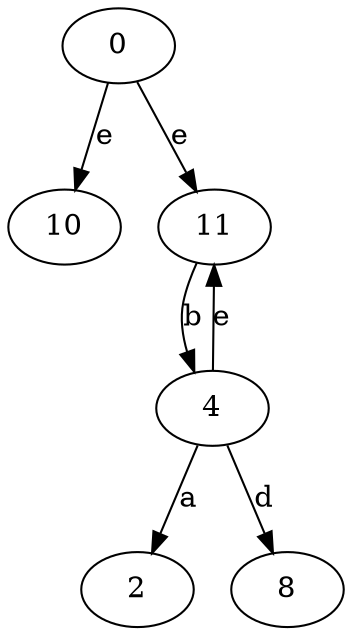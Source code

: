 strict digraph  {
0;
2;
4;
8;
10;
11;
0 -> 10  [label=e];
0 -> 11  [label=e];
4 -> 2  [label=a];
4 -> 8  [label=d];
4 -> 11  [label=e];
11 -> 4  [label=b];
}
